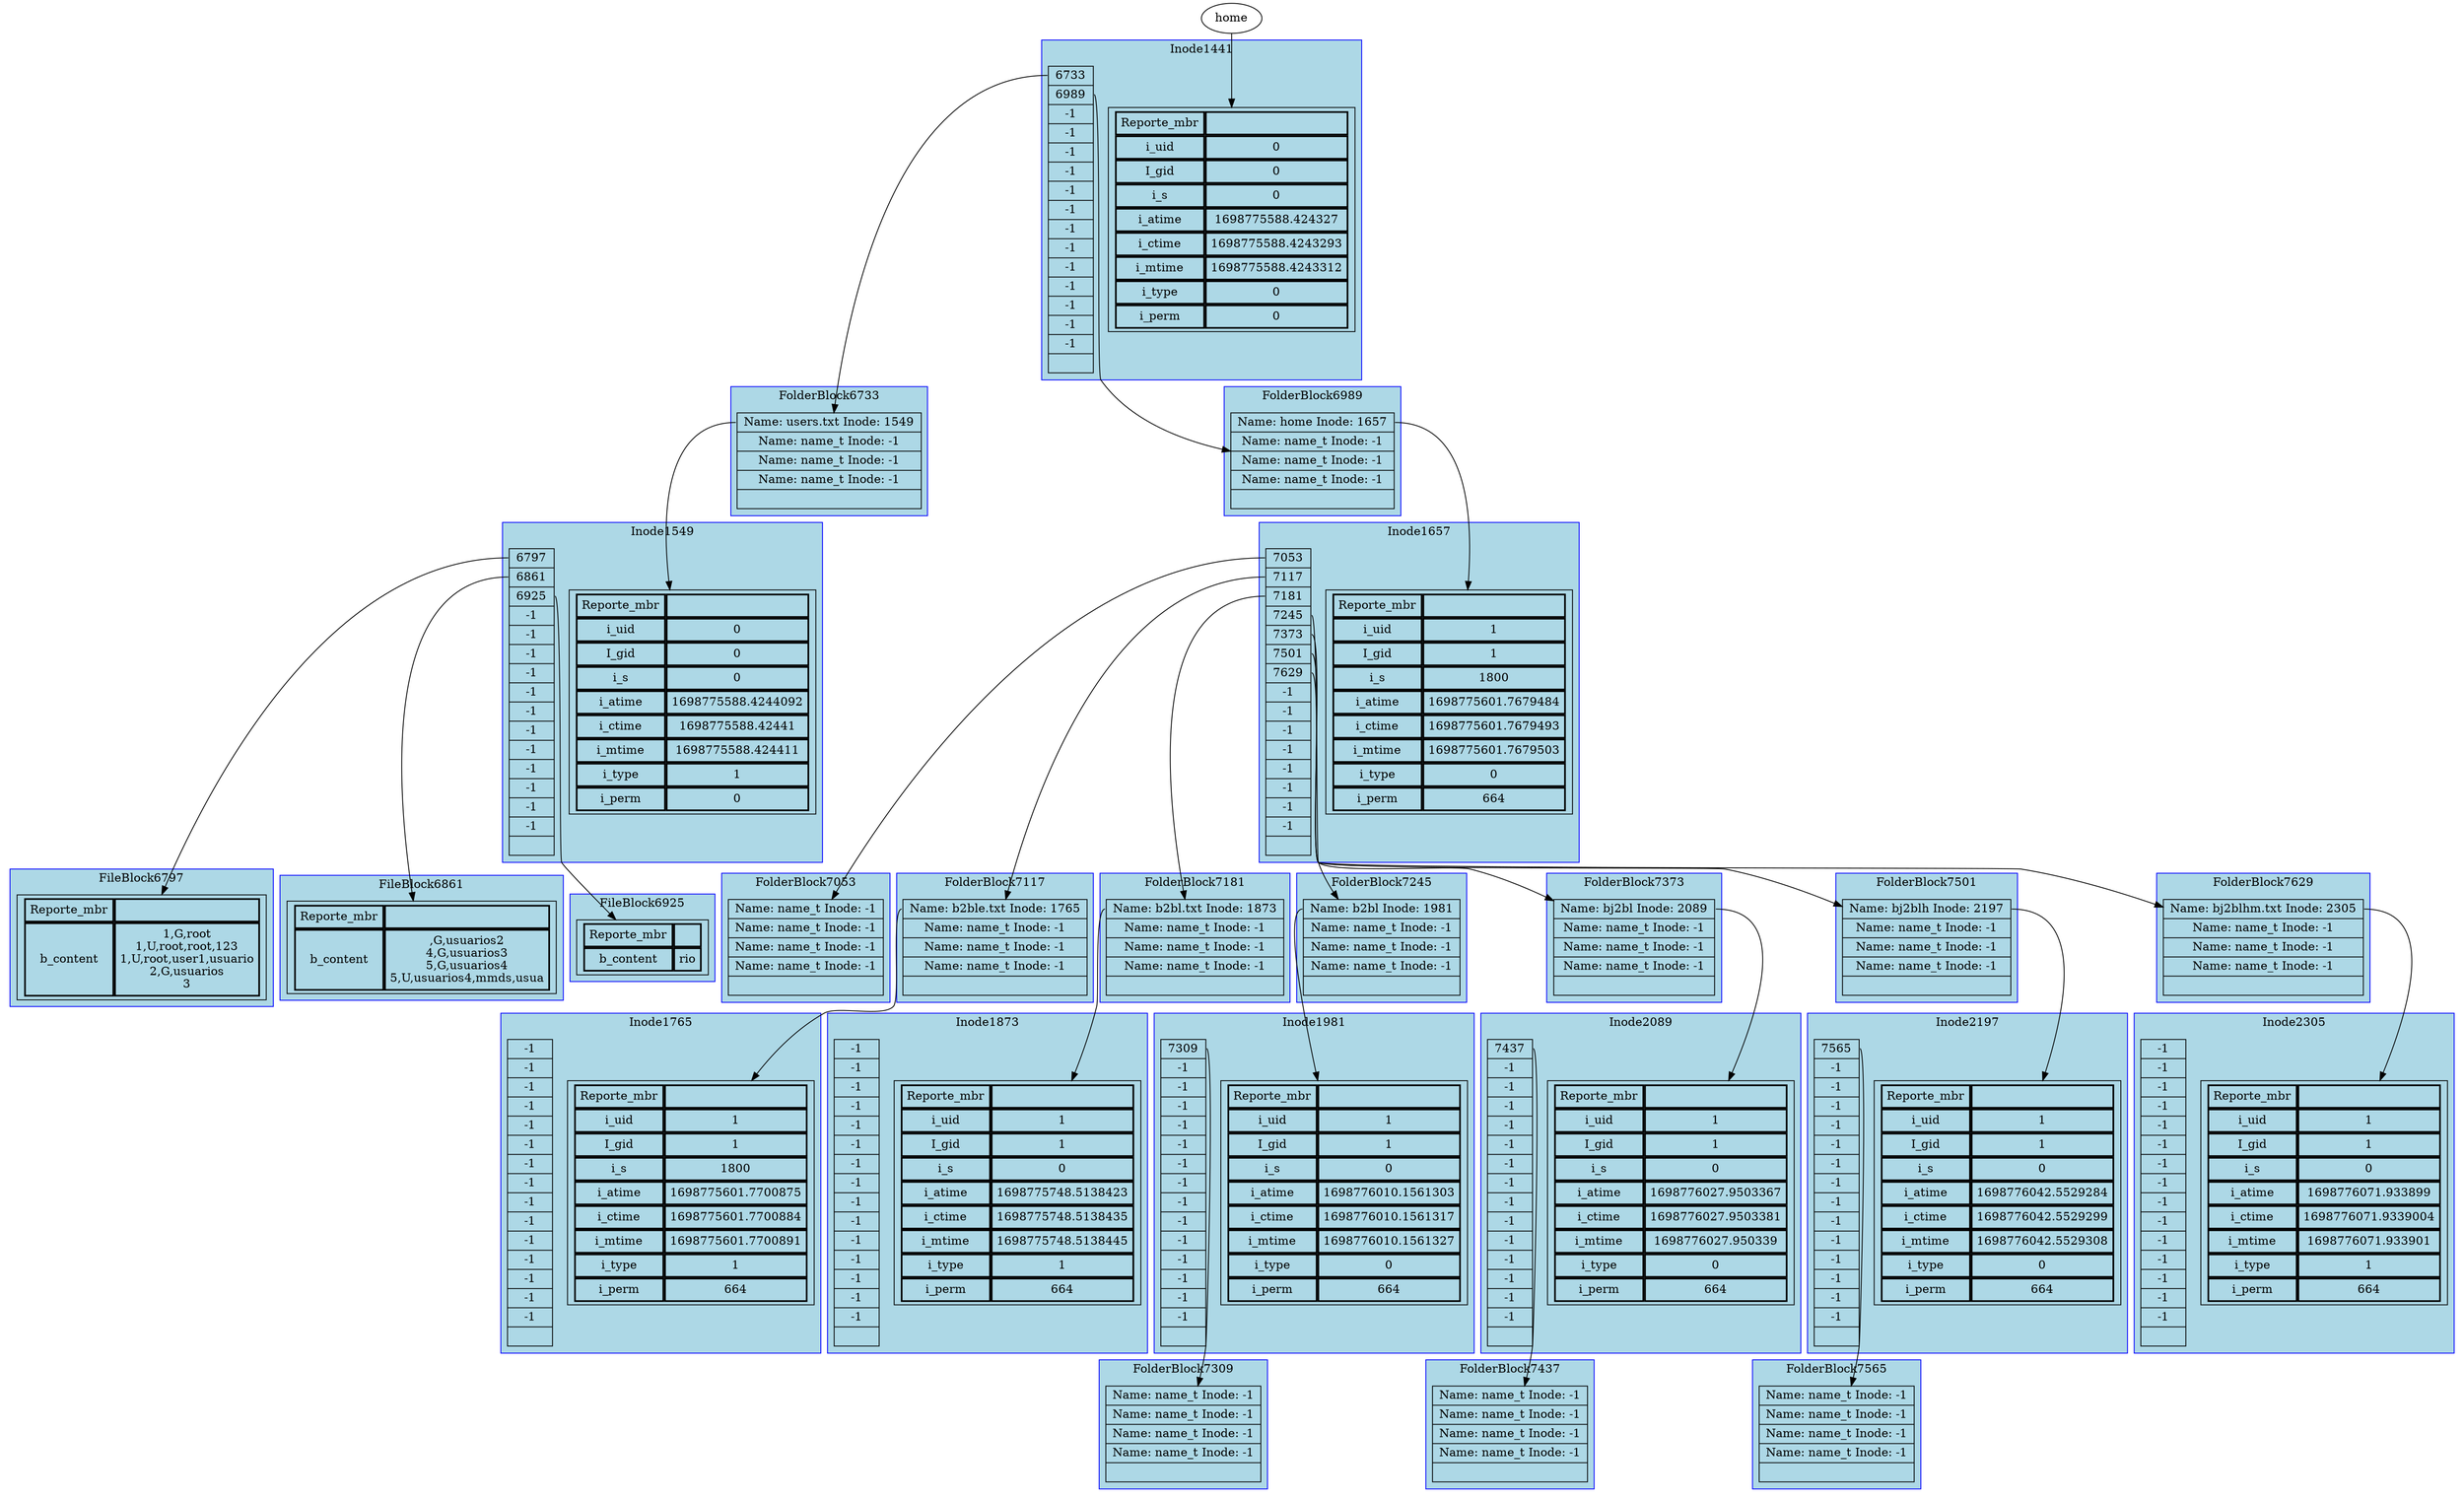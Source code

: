 digraph G {

subgraph cluster_Inode1441{ label = "Inode1441"; color=blue; style=filled; fillcolor=lightblue; 

26 [label=<<TABLE BORDER="0" CELLBORDER="2" CELLSPACING="0" CELLPADDING="5">
<TR>
   <TD>Reporte_mbr</TD>
   <TD> </TD>
</TR>
<TR>
<TD>i_uid</TD>
<TD>0</TD>
</TR>
<TR>
<TD>I_gid</TD>
<TD>0</TD>
</TR>
<TR>
<TD>i_s</TD>
<TD>0</TD>
</TR>
<TR>
<TD>i_atime</TD>
<TD>1698775588.424327</TD>
</TR>
<TR>
<TD>i_ctime</TD>
<TD>1698775588.4243293</TD>
</TR>
<TR>
<TD>i_mtime</TD>
<TD>1698775588.4243312</TD>
</TR>
<TR>
<TD>i_type</TD>
<TD>0</TD>
</TR>
<TR>
<TD>i_perm</TD>
<TD>0</TD>
</TR>
</TABLE>>shape=box];

 node [shape=record];
 bloques26 [label = "{<content0> 6733|<content1> 6989|<content2> -1|<content3> -1|<content4> -1|<content5> -1|<content6> -1|<content7> -1|<content8> -1|<content9> -1|<content10> -1|<content11> -1|<content12> -1|<content13> -1|<content14> -1|
}"];
}
subgraph cluster_FolderBlock6733{ label = "FolderBlock6733"; color=blue; style=filled; fillcolor=lightblue; 

 node [shape=record];
 bloques27 [label = "{<content0> Name: users.txt
 Inode: 1549|<content1> Name: name_t
 Inode: -1|<content2> Name: name_t
 Inode: -1|<content3> Name: name_t
 Inode: -1|
}"];
}
subgraph cluster_Inode1549{ label = "Inode1549"; color=blue; style=filled; fillcolor=lightblue; 

28 [label=<<TABLE BORDER="0" CELLBORDER="2" CELLSPACING="0" CELLPADDING="5">
<TR>
   <TD>Reporte_mbr</TD>
   <TD> </TD>
</TR>
<TR>
<TD>i_uid</TD>
<TD>0</TD>
</TR>
<TR>
<TD>I_gid</TD>
<TD>0</TD>
</TR>
<TR>
<TD>i_s</TD>
<TD>0</TD>
</TR>
<TR>
<TD>i_atime</TD>
<TD>1698775588.4244092</TD>
</TR>
<TR>
<TD>i_ctime</TD>
<TD>1698775588.42441</TD>
</TR>
<TR>
<TD>i_mtime</TD>
<TD>1698775588.424411</TD>
</TR>
<TR>
<TD>i_type</TD>
<TD>1</TD>
</TR>
<TR>
<TD>i_perm</TD>
<TD>0</TD>
</TR>
</TABLE>>shape=box];

 node [shape=record];
 bloques28 [label = "{<content0> 6797|<content1> 6861|<content2> 6925|<content3> -1|<content4> -1|<content5> -1|<content6> -1|<content7> -1|<content8> -1|<content9> -1|<content10> -1|<content11> -1|<content12> -1|<content13> -1|<content14> -1|
}"];
}
subgraph cluster_FileBlock6797{ label = "FileBlock6797"; color=blue; style=filled; fillcolor=lightblue; 

29 [label=<<TABLE BORDER="0" CELLBORDER="2" CELLSPACING="0" CELLPADDING="5">
<TR>
   <TD>Reporte_mbr</TD>
   <TD> </TD>
</TR>
<TR>
<TD>b_content</TD>
<TD>1,G,root<BR/>1,U,root,root,123<BR/>1,U,root,user1,usuario<BR/>2,G,usuarios<BR/>3</TD>
</TR>
</TABLE>>shape=box];

}
bloques28:<content0> -> 29
subgraph cluster_FileBlock6861{ label = "FileBlock6861"; color=blue; style=filled; fillcolor=lightblue; 

30 [label=<<TABLE BORDER="0" CELLBORDER="2" CELLSPACING="0" CELLPADDING="5">
<TR>
   <TD>Reporte_mbr</TD>
   <TD> </TD>
</TR>
<TR>
<TD>b_content</TD>
<TD>,G,usuarios2<BR/>4,G,usuarios3<BR/>5,G,usuarios4<BR/>5,U,usuarios4,mmds,usua</TD>
</TR>
</TABLE>>shape=box];

}
bloques28:<content1> -> 30
subgraph cluster_FileBlock6925{ label = "FileBlock6925"; color=blue; style=filled; fillcolor=lightblue; 

31 [label=<<TABLE BORDER="0" CELLBORDER="2" CELLSPACING="0" CELLPADDING="5">
<TR>
   <TD>Reporte_mbr</TD>
   <TD> </TD>
</TR>
<TR>
<TD>b_content</TD>
<TD>rio<BR/></TD>
</TR>
</TABLE>>shape=box];

}
bloques28:<content2> -> 31
bloques27:<content0> -> 28
bloques26:<content0> -> bloques27
subgraph cluster_FolderBlock6989{ label = "FolderBlock6989"; color=blue; style=filled; fillcolor=lightblue; 

 node [shape=record];
 bloques32 [label = "{<content0> Name: home
 Inode: 1657|<content1> Name: name_t
 Inode: -1|<content2> Name: name_t
 Inode: -1|<content3> Name: name_t
 Inode: -1|
}"];
}
subgraph cluster_Inode1657{ label = "Inode1657"; color=blue; style=filled; fillcolor=lightblue; 

33 [label=<<TABLE BORDER="0" CELLBORDER="2" CELLSPACING="0" CELLPADDING="5">
<TR>
   <TD>Reporte_mbr</TD>
   <TD> </TD>
</TR>
<TR>
<TD>i_uid</TD>
<TD>1</TD>
</TR>
<TR>
<TD>I_gid</TD>
<TD>1</TD>
</TR>
<TR>
<TD>i_s</TD>
<TD>1800</TD>
</TR>
<TR>
<TD>i_atime</TD>
<TD>1698775601.7679484</TD>
</TR>
<TR>
<TD>i_ctime</TD>
<TD>1698775601.7679493</TD>
</TR>
<TR>
<TD>i_mtime</TD>
<TD>1698775601.7679503</TD>
</TR>
<TR>
<TD>i_type</TD>
<TD>0</TD>
</TR>
<TR>
<TD>i_perm</TD>
<TD>664</TD>
</TR>
</TABLE>>shape=box];

 node [shape=record];
 bloques33 [label = "{<content0> 7053|<content1> 7117|<content2> 7181|<content3> 7245|<content4> 7373|<content5> 7501|<content6> 7629|<content7> -1|<content8> -1|<content9> -1|<content10> -1|<content11> -1|<content12> -1|<content13> -1|<content14> -1|
}"];
}
subgraph cluster_FolderBlock7053{ label = "FolderBlock7053"; color=blue; style=filled; fillcolor=lightblue; 

 node [shape=record];
 bloques34 [label = "{<content0> Name: name_t
 Inode: -1|<content1> Name: name_t
 Inode: -1|<content2> Name: name_t
 Inode: -1|<content3> Name: name_t
 Inode: -1|
}"];
}
bloques33:<content0> -> bloques34
subgraph cluster_FolderBlock7117{ label = "FolderBlock7117"; color=blue; style=filled; fillcolor=lightblue; 

 node [shape=record];
 bloques35 [label = "{<content0> Name: b2ble.txt
 Inode: 1765|<content1> Name: name_t
 Inode: -1|<content2> Name: name_t
 Inode: -1|<content3> Name: name_t
 Inode: -1|
}"];
}
subgraph cluster_Inode1765{ label = "Inode1765"; color=blue; style=filled; fillcolor=lightblue; 

36 [label=<<TABLE BORDER="0" CELLBORDER="2" CELLSPACING="0" CELLPADDING="5">
<TR>
   <TD>Reporte_mbr</TD>
   <TD> </TD>
</TR>
<TR>
<TD>i_uid</TD>
<TD>1</TD>
</TR>
<TR>
<TD>I_gid</TD>
<TD>1</TD>
</TR>
<TR>
<TD>i_s</TD>
<TD>1800</TD>
</TR>
<TR>
<TD>i_atime</TD>
<TD>1698775601.7700875</TD>
</TR>
<TR>
<TD>i_ctime</TD>
<TD>1698775601.7700884</TD>
</TR>
<TR>
<TD>i_mtime</TD>
<TD>1698775601.7700891</TD>
</TR>
<TR>
<TD>i_type</TD>
<TD>1</TD>
</TR>
<TR>
<TD>i_perm</TD>
<TD>664</TD>
</TR>
</TABLE>>shape=box];

 node [shape=record];
 bloques36 [label = "{<content0> -1|<content1> -1|<content2> -1|<content3> -1|<content4> -1|<content5> -1|<content6> -1|<content7> -1|<content8> -1|<content9> -1|<content10> -1|<content11> -1|<content12> -1|<content13> -1|<content14> -1|
}"];
}
bloques35:<content0> -> 36
bloques33:<content1> -> bloques35
subgraph cluster_FolderBlock7181{ label = "FolderBlock7181"; color=blue; style=filled; fillcolor=lightblue; 

 node [shape=record];
 bloques37 [label = "{<content0> Name: b2bl.txt
 Inode: 1873|<content1> Name: name_t
 Inode: -1|<content2> Name: name_t
 Inode: -1|<content3> Name: name_t
 Inode: -1|
}"];
}
subgraph cluster_Inode1873{ label = "Inode1873"; color=blue; style=filled; fillcolor=lightblue; 

38 [label=<<TABLE BORDER="0" CELLBORDER="2" CELLSPACING="0" CELLPADDING="5">
<TR>
   <TD>Reporte_mbr</TD>
   <TD> </TD>
</TR>
<TR>
<TD>i_uid</TD>
<TD>1</TD>
</TR>
<TR>
<TD>I_gid</TD>
<TD>1</TD>
</TR>
<TR>
<TD>i_s</TD>
<TD>0</TD>
</TR>
<TR>
<TD>i_atime</TD>
<TD>1698775748.5138423</TD>
</TR>
<TR>
<TD>i_ctime</TD>
<TD>1698775748.5138435</TD>
</TR>
<TR>
<TD>i_mtime</TD>
<TD>1698775748.5138445</TD>
</TR>
<TR>
<TD>i_type</TD>
<TD>1</TD>
</TR>
<TR>
<TD>i_perm</TD>
<TD>664</TD>
</TR>
</TABLE>>shape=box];

 node [shape=record];
 bloques38 [label = "{<content0> -1|<content1> -1|<content2> -1|<content3> -1|<content4> -1|<content5> -1|<content6> -1|<content7> -1|<content8> -1|<content9> -1|<content10> -1|<content11> -1|<content12> -1|<content13> -1|<content14> -1|
}"];
}
bloques37:<content0> -> 38
bloques33:<content2> -> bloques37
subgraph cluster_FolderBlock7245{ label = "FolderBlock7245"; color=blue; style=filled; fillcolor=lightblue; 

 node [shape=record];
 bloques39 [label = "{<content0> Name: b2bl
 Inode: 1981|<content1> Name: name_t
 Inode: -1|<content2> Name: name_t
 Inode: -1|<content3> Name: name_t
 Inode: -1|
}"];
}
subgraph cluster_Inode1981{ label = "Inode1981"; color=blue; style=filled; fillcolor=lightblue; 

40 [label=<<TABLE BORDER="0" CELLBORDER="2" CELLSPACING="0" CELLPADDING="5">
<TR>
   <TD>Reporte_mbr</TD>
   <TD> </TD>
</TR>
<TR>
<TD>i_uid</TD>
<TD>1</TD>
</TR>
<TR>
<TD>I_gid</TD>
<TD>1</TD>
</TR>
<TR>
<TD>i_s</TD>
<TD>0</TD>
</TR>
<TR>
<TD>i_atime</TD>
<TD>1698776010.1561303</TD>
</TR>
<TR>
<TD>i_ctime</TD>
<TD>1698776010.1561317</TD>
</TR>
<TR>
<TD>i_mtime</TD>
<TD>1698776010.1561327</TD>
</TR>
<TR>
<TD>i_type</TD>
<TD>0</TD>
</TR>
<TR>
<TD>i_perm</TD>
<TD>664</TD>
</TR>
</TABLE>>shape=box];

 node [shape=record];
 bloques40 [label = "{<content0> 7309|<content1> -1|<content2> -1|<content3> -1|<content4> -1|<content5> -1|<content6> -1|<content7> -1|<content8> -1|<content9> -1|<content10> -1|<content11> -1|<content12> -1|<content13> -1|<content14> -1|
}"];
}
subgraph cluster_FolderBlock7309{ label = "FolderBlock7309"; color=blue; style=filled; fillcolor=lightblue; 

 node [shape=record];
 bloques41 [label = "{<content0> Name: name_t
 Inode: -1|<content1> Name: name_t
 Inode: -1|<content2> Name: name_t
 Inode: -1|<content3> Name: name_t
 Inode: -1|
}"];
}
bloques40:<content0> -> bloques41
bloques39:<content0> -> 40
bloques33:<content3> -> bloques39
subgraph cluster_FolderBlock7373{ label = "FolderBlock7373"; color=blue; style=filled; fillcolor=lightblue; 

 node [shape=record];
 bloques42 [label = "{<content0> Name: bj2bl
 Inode: 2089|<content1> Name: name_t
 Inode: -1|<content2> Name: name_t
 Inode: -1|<content3> Name: name_t
 Inode: -1|
}"];
}
subgraph cluster_Inode2089{ label = "Inode2089"; color=blue; style=filled; fillcolor=lightblue; 

43 [label=<<TABLE BORDER="0" CELLBORDER="2" CELLSPACING="0" CELLPADDING="5">
<TR>
   <TD>Reporte_mbr</TD>
   <TD> </TD>
</TR>
<TR>
<TD>i_uid</TD>
<TD>1</TD>
</TR>
<TR>
<TD>I_gid</TD>
<TD>1</TD>
</TR>
<TR>
<TD>i_s</TD>
<TD>0</TD>
</TR>
<TR>
<TD>i_atime</TD>
<TD>1698776027.9503367</TD>
</TR>
<TR>
<TD>i_ctime</TD>
<TD>1698776027.9503381</TD>
</TR>
<TR>
<TD>i_mtime</TD>
<TD>1698776027.950339</TD>
</TR>
<TR>
<TD>i_type</TD>
<TD>0</TD>
</TR>
<TR>
<TD>i_perm</TD>
<TD>664</TD>
</TR>
</TABLE>>shape=box];

 node [shape=record];
 bloques43 [label = "{<content0> 7437|<content1> -1|<content2> -1|<content3> -1|<content4> -1|<content5> -1|<content6> -1|<content7> -1|<content8> -1|<content9> -1|<content10> -1|<content11> -1|<content12> -1|<content13> -1|<content14> -1|
}"];
}
subgraph cluster_FolderBlock7437{ label = "FolderBlock7437"; color=blue; style=filled; fillcolor=lightblue; 

 node [shape=record];
 bloques44 [label = "{<content0> Name: name_t
 Inode: -1|<content1> Name: name_t
 Inode: -1|<content2> Name: name_t
 Inode: -1|<content3> Name: name_t
 Inode: -1|
}"];
}
bloques43:<content0> -> bloques44
bloques42:<content0> -> 43
bloques33:<content4> -> bloques42
subgraph cluster_FolderBlock7501{ label = "FolderBlock7501"; color=blue; style=filled; fillcolor=lightblue; 

 node [shape=record];
 bloques45 [label = "{<content0> Name: bj2blh
 Inode: 2197|<content1> Name: name_t
 Inode: -1|<content2> Name: name_t
 Inode: -1|<content3> Name: name_t
 Inode: -1|
}"];
}
subgraph cluster_Inode2197{ label = "Inode2197"; color=blue; style=filled; fillcolor=lightblue; 

46 [label=<<TABLE BORDER="0" CELLBORDER="2" CELLSPACING="0" CELLPADDING="5">
<TR>
   <TD>Reporte_mbr</TD>
   <TD> </TD>
</TR>
<TR>
<TD>i_uid</TD>
<TD>1</TD>
</TR>
<TR>
<TD>I_gid</TD>
<TD>1</TD>
</TR>
<TR>
<TD>i_s</TD>
<TD>0</TD>
</TR>
<TR>
<TD>i_atime</TD>
<TD>1698776042.5529284</TD>
</TR>
<TR>
<TD>i_ctime</TD>
<TD>1698776042.5529299</TD>
</TR>
<TR>
<TD>i_mtime</TD>
<TD>1698776042.5529308</TD>
</TR>
<TR>
<TD>i_type</TD>
<TD>0</TD>
</TR>
<TR>
<TD>i_perm</TD>
<TD>664</TD>
</TR>
</TABLE>>shape=box];

 node [shape=record];
 bloques46 [label = "{<content0> 7565|<content1> -1|<content2> -1|<content3> -1|<content4> -1|<content5> -1|<content6> -1|<content7> -1|<content8> -1|<content9> -1|<content10> -1|<content11> -1|<content12> -1|<content13> -1|<content14> -1|
}"];
}
subgraph cluster_FolderBlock7565{ label = "FolderBlock7565"; color=blue; style=filled; fillcolor=lightblue; 

 node [shape=record];
 bloques47 [label = "{<content0> Name: name_t
 Inode: -1|<content1> Name: name_t
 Inode: -1|<content2> Name: name_t
 Inode: -1|<content3> Name: name_t
 Inode: -1|
}"];
}
bloques46:<content0> -> bloques47
bloques45:<content0> -> 46
bloques33:<content5> -> bloques45
subgraph cluster_FolderBlock7629{ label = "FolderBlock7629"; color=blue; style=filled; fillcolor=lightblue; 

 node [shape=record];
 bloques48 [label = "{<content0> Name: bj2blhm.txt
 Inode: 2305|<content1> Name: name_t
 Inode: -1|<content2> Name: name_t
 Inode: -1|<content3> Name: name_t
 Inode: -1|
}"];
}
subgraph cluster_Inode2305{ label = "Inode2305"; color=blue; style=filled; fillcolor=lightblue; 

49 [label=<<TABLE BORDER="0" CELLBORDER="2" CELLSPACING="0" CELLPADDING="5">
<TR>
   <TD>Reporte_mbr</TD>
   <TD> </TD>
</TR>
<TR>
<TD>i_uid</TD>
<TD>1</TD>
</TR>
<TR>
<TD>I_gid</TD>
<TD>1</TD>
</TR>
<TR>
<TD>i_s</TD>
<TD>0</TD>
</TR>
<TR>
<TD>i_atime</TD>
<TD>1698776071.933899</TD>
</TR>
<TR>
<TD>i_ctime</TD>
<TD>1698776071.9339004</TD>
</TR>
<TR>
<TD>i_mtime</TD>
<TD>1698776071.933901</TD>
</TR>
<TR>
<TD>i_type</TD>
<TD>1</TD>
</TR>
<TR>
<TD>i_perm</TD>
<TD>664</TD>
</TR>
</TABLE>>shape=box];

 node [shape=record];
 bloques49 [label = "{<content0> -1|<content1> -1|<content2> -1|<content3> -1|<content4> -1|<content5> -1|<content6> -1|<content7> -1|<content8> -1|<content9> -1|<content10> -1|<content11> -1|<content12> -1|<content13> -1|<content14> -1|
}"];
}
bloques48:<content0> -> 49
bloques33:<content6> -> bloques48
bloques32:<content0> -> 33
bloques26:<content1> -> bloques32
home -> 26
}